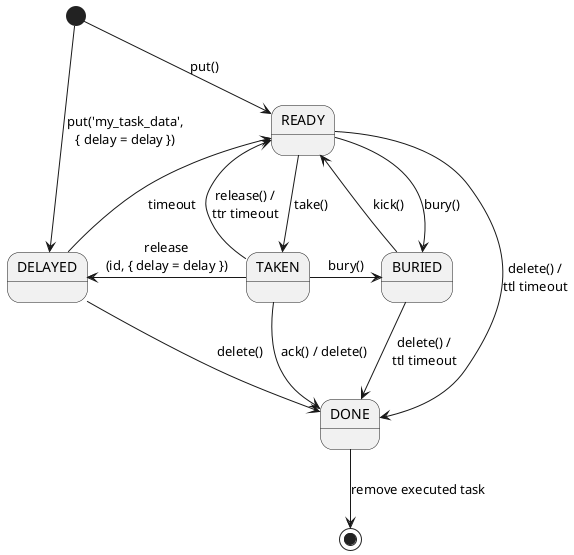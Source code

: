 /' This code is for generating the task state diagram in SVG format.
Use any PlantUML rendering service, for example, https://www.planttext.com/.
To generate the diagram on the page of this service:
1.  In the left pane, copy and paste the code or select this source file
    statediagram.puml with the "File Manager" button.
2.  Click "Refresh". The resulting diagram is displayed in the right pane.
3.  Click SVG link below the diagram view and download the diagram file.
4.  Rename the file into "statediagram.svg" and upload in the ./doc/images/
    folder.
'/

@startuml
[*]     -down->  READY   : put()
[*]     -down->  DELAYED : put('my_task_data',\n{ delay = delay })
READY   -down->  TAKEN   : take()
READY   -down->  DONE    : delete() /\nttl timeout
READY   -down->  BURIED  : bury()
TAKEN   -up->    READY   : release() /\nttr timeout
TAKEN   -left->  DELAYED : release\n(id, { delay = delay })
TAKEN   -down->  DONE    : ack() / delete()
TAKEN   -right-> BURIED  : bury()
BURIED  -down->  DONE    : delete() /\nttl timeout
BURIED  -up->    READY   : kick()
DELAYED -up->    READY   : timeout
DELAYED -down->  DONE    : delete()
DONE    -down->  [*]     : remove executed task
@enduml
